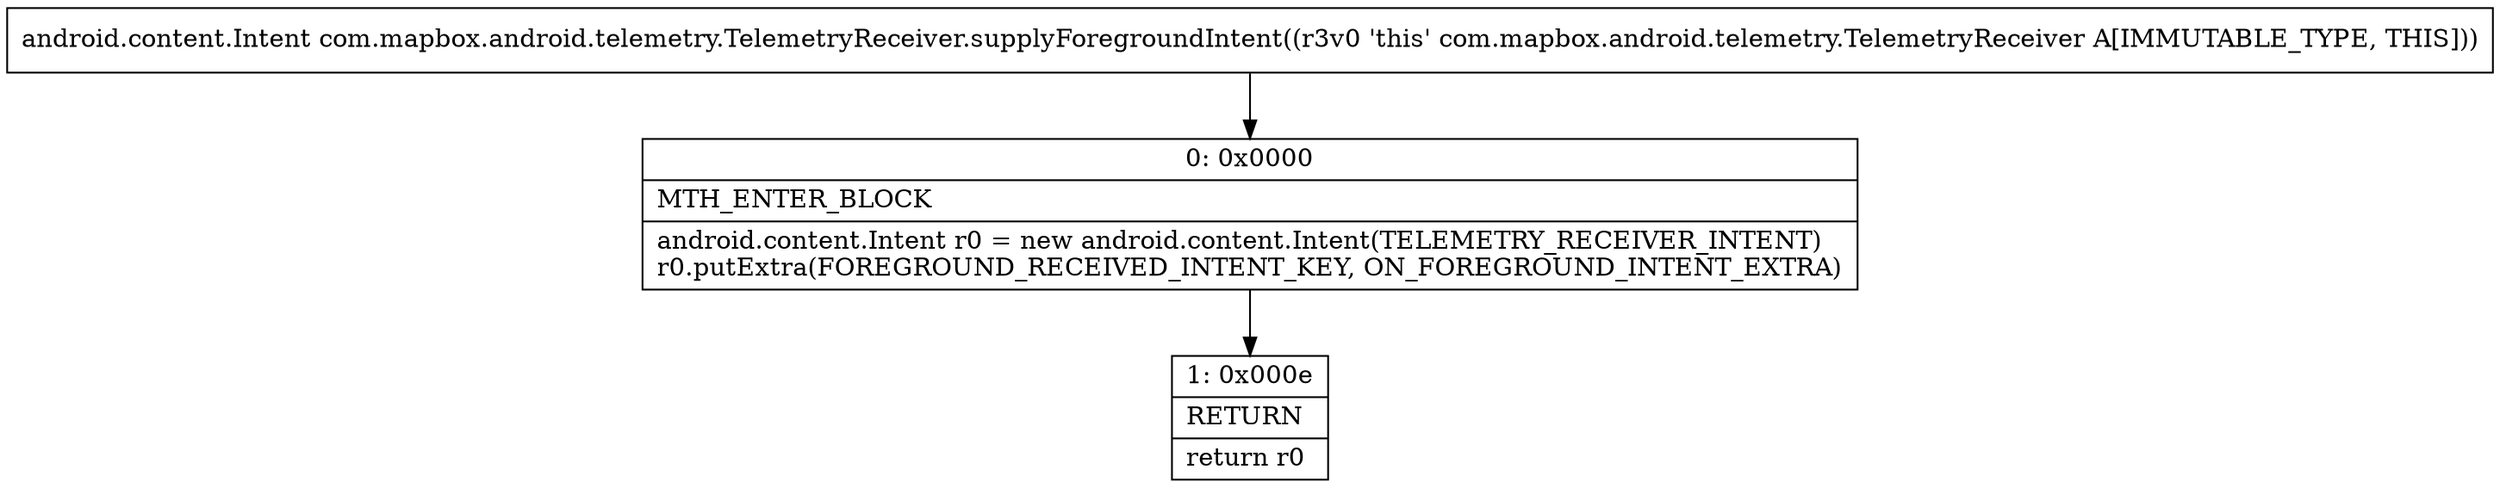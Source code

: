 digraph "CFG forcom.mapbox.android.telemetry.TelemetryReceiver.supplyForegroundIntent()Landroid\/content\/Intent;" {
Node_0 [shape=record,label="{0\:\ 0x0000|MTH_ENTER_BLOCK\l|android.content.Intent r0 = new android.content.Intent(TELEMETRY_RECEIVER_INTENT)\lr0.putExtra(FOREGROUND_RECEIVED_INTENT_KEY, ON_FOREGROUND_INTENT_EXTRA)\l}"];
Node_1 [shape=record,label="{1\:\ 0x000e|RETURN\l|return r0\l}"];
MethodNode[shape=record,label="{android.content.Intent com.mapbox.android.telemetry.TelemetryReceiver.supplyForegroundIntent((r3v0 'this' com.mapbox.android.telemetry.TelemetryReceiver A[IMMUTABLE_TYPE, THIS])) }"];
MethodNode -> Node_0;
Node_0 -> Node_1;
}

